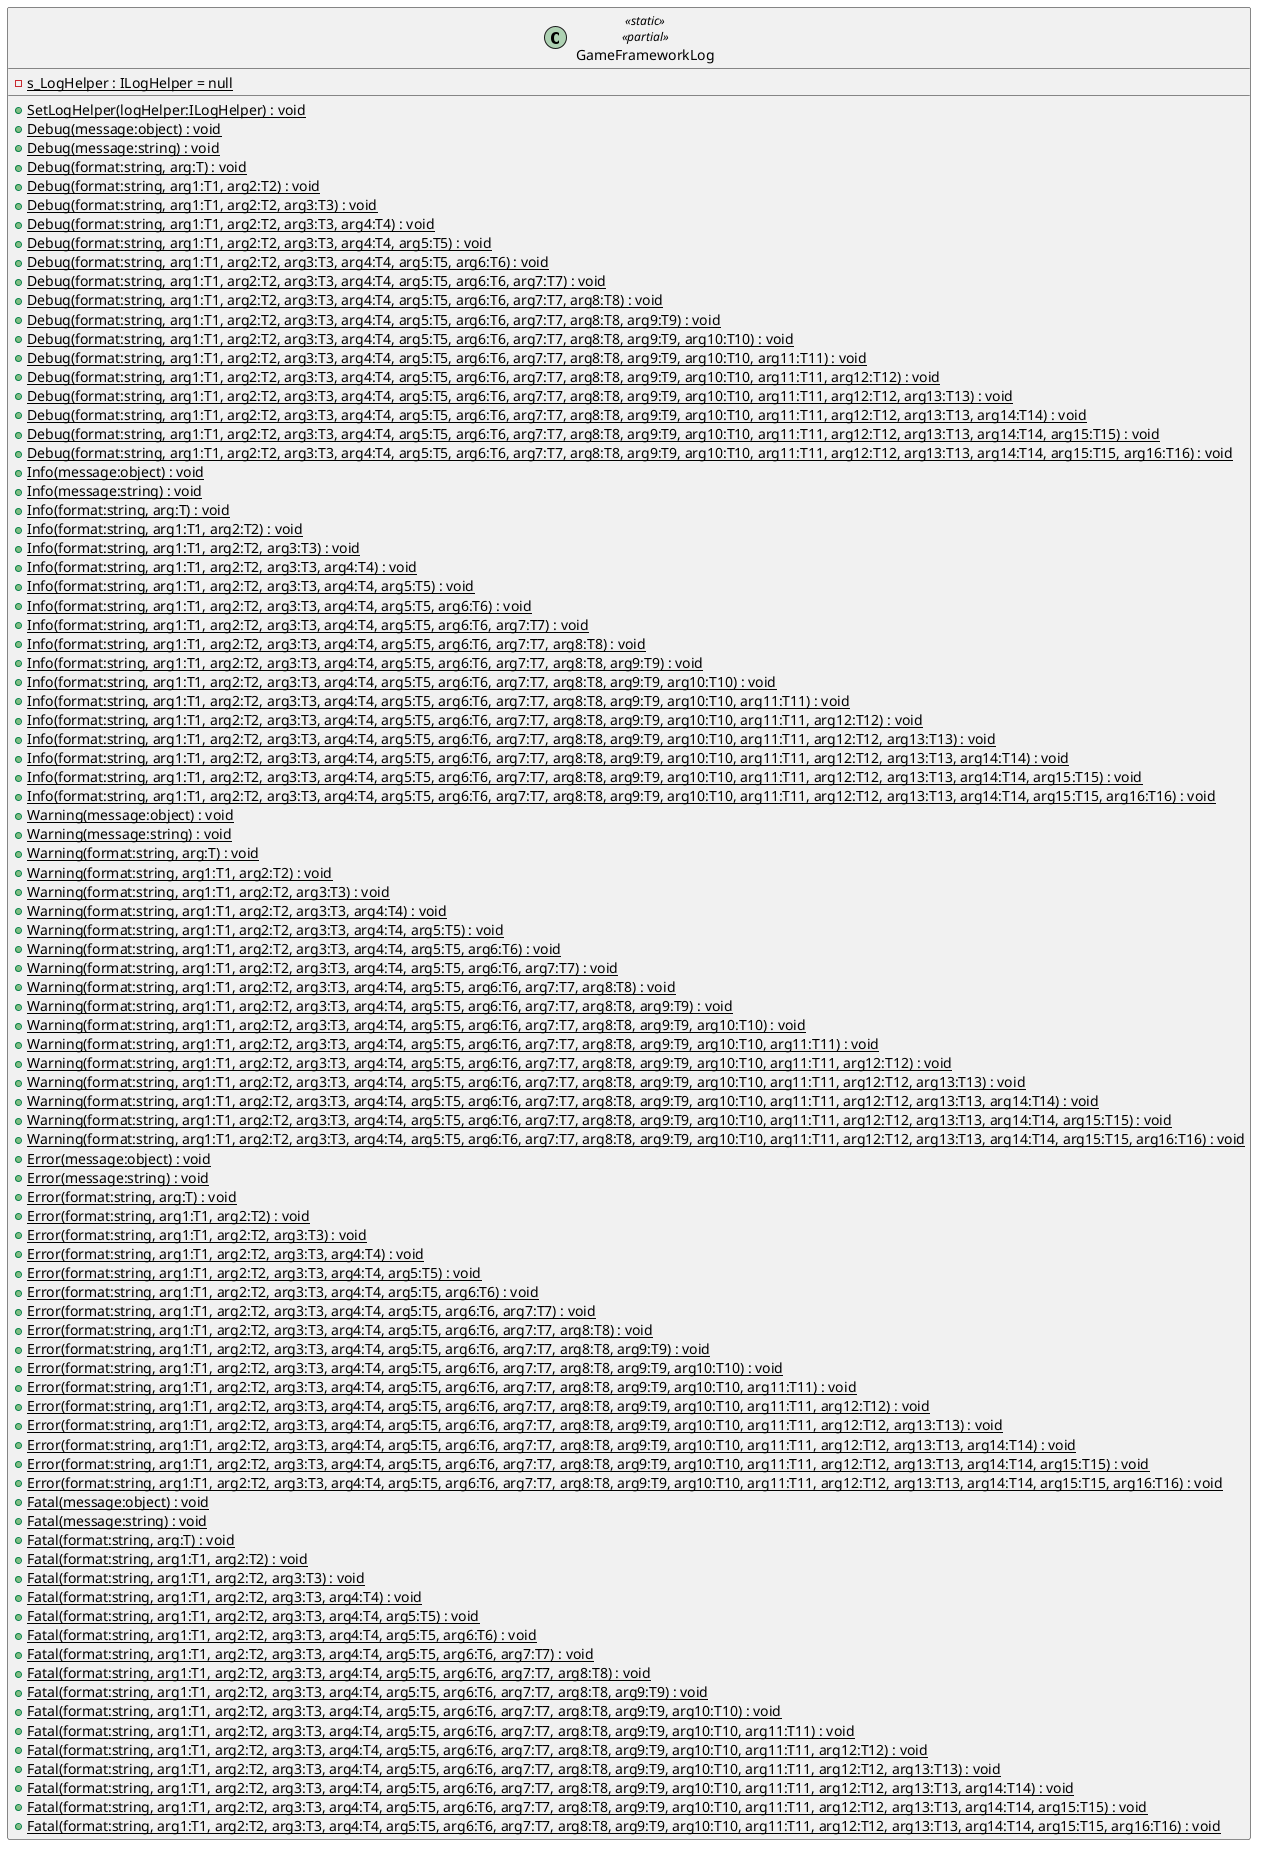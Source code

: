 @startuml
class GameFrameworkLog <<static>> <<partial>> {
    - {static} s_LogHelper : ILogHelper = null
    + {static} SetLogHelper(logHelper:ILogHelper) : void
    + {static} Debug(message:object) : void
    + {static} Debug(message:string) : void
    + {static} Debug(format:string, arg:T) : void
    + {static} Debug(format:string, arg1:T1, arg2:T2) : void
    + {static} Debug(format:string, arg1:T1, arg2:T2, arg3:T3) : void
    + {static} Debug(format:string, arg1:T1, arg2:T2, arg3:T3, arg4:T4) : void
    + {static} Debug(format:string, arg1:T1, arg2:T2, arg3:T3, arg4:T4, arg5:T5) : void
    + {static} Debug(format:string, arg1:T1, arg2:T2, arg3:T3, arg4:T4, arg5:T5, arg6:T6) : void
    + {static} Debug(format:string, arg1:T1, arg2:T2, arg3:T3, arg4:T4, arg5:T5, arg6:T6, arg7:T7) : void
    + {static} Debug(format:string, arg1:T1, arg2:T2, arg3:T3, arg4:T4, arg5:T5, arg6:T6, arg7:T7, arg8:T8) : void
    + {static} Debug(format:string, arg1:T1, arg2:T2, arg3:T3, arg4:T4, arg5:T5, arg6:T6, arg7:T7, arg8:T8, arg9:T9) : void
    + {static} Debug(format:string, arg1:T1, arg2:T2, arg3:T3, arg4:T4, arg5:T5, arg6:T6, arg7:T7, arg8:T8, arg9:T9, arg10:T10) : void
    + {static} Debug(format:string, arg1:T1, arg2:T2, arg3:T3, arg4:T4, arg5:T5, arg6:T6, arg7:T7, arg8:T8, arg9:T9, arg10:T10, arg11:T11) : void
    + {static} Debug(format:string, arg1:T1, arg2:T2, arg3:T3, arg4:T4, arg5:T5, arg6:T6, arg7:T7, arg8:T8, arg9:T9, arg10:T10, arg11:T11, arg12:T12) : void
    + {static} Debug(format:string, arg1:T1, arg2:T2, arg3:T3, arg4:T4, arg5:T5, arg6:T6, arg7:T7, arg8:T8, arg9:T9, arg10:T10, arg11:T11, arg12:T12, arg13:T13) : void
    + {static} Debug(format:string, arg1:T1, arg2:T2, arg3:T3, arg4:T4, arg5:T5, arg6:T6, arg7:T7, arg8:T8, arg9:T9, arg10:T10, arg11:T11, arg12:T12, arg13:T13, arg14:T14) : void
    + {static} Debug(format:string, arg1:T1, arg2:T2, arg3:T3, arg4:T4, arg5:T5, arg6:T6, arg7:T7, arg8:T8, arg9:T9, arg10:T10, arg11:T11, arg12:T12, arg13:T13, arg14:T14, arg15:T15) : void
    + {static} Debug(format:string, arg1:T1, arg2:T2, arg3:T3, arg4:T4, arg5:T5, arg6:T6, arg7:T7, arg8:T8, arg9:T9, arg10:T10, arg11:T11, arg12:T12, arg13:T13, arg14:T14, arg15:T15, arg16:T16) : void
    + {static} Info(message:object) : void
    + {static} Info(message:string) : void
    + {static} Info(format:string, arg:T) : void
    + {static} Info(format:string, arg1:T1, arg2:T2) : void
    + {static} Info(format:string, arg1:T1, arg2:T2, arg3:T3) : void
    + {static} Info(format:string, arg1:T1, arg2:T2, arg3:T3, arg4:T4) : void
    + {static} Info(format:string, arg1:T1, arg2:T2, arg3:T3, arg4:T4, arg5:T5) : void
    + {static} Info(format:string, arg1:T1, arg2:T2, arg3:T3, arg4:T4, arg5:T5, arg6:T6) : void
    + {static} Info(format:string, arg1:T1, arg2:T2, arg3:T3, arg4:T4, arg5:T5, arg6:T6, arg7:T7) : void
    + {static} Info(format:string, arg1:T1, arg2:T2, arg3:T3, arg4:T4, arg5:T5, arg6:T6, arg7:T7, arg8:T8) : void
    + {static} Info(format:string, arg1:T1, arg2:T2, arg3:T3, arg4:T4, arg5:T5, arg6:T6, arg7:T7, arg8:T8, arg9:T9) : void
    + {static} Info(format:string, arg1:T1, arg2:T2, arg3:T3, arg4:T4, arg5:T5, arg6:T6, arg7:T7, arg8:T8, arg9:T9, arg10:T10) : void
    + {static} Info(format:string, arg1:T1, arg2:T2, arg3:T3, arg4:T4, arg5:T5, arg6:T6, arg7:T7, arg8:T8, arg9:T9, arg10:T10, arg11:T11) : void
    + {static} Info(format:string, arg1:T1, arg2:T2, arg3:T3, arg4:T4, arg5:T5, arg6:T6, arg7:T7, arg8:T8, arg9:T9, arg10:T10, arg11:T11, arg12:T12) : void
    + {static} Info(format:string, arg1:T1, arg2:T2, arg3:T3, arg4:T4, arg5:T5, arg6:T6, arg7:T7, arg8:T8, arg9:T9, arg10:T10, arg11:T11, arg12:T12, arg13:T13) : void
    + {static} Info(format:string, arg1:T1, arg2:T2, arg3:T3, arg4:T4, arg5:T5, arg6:T6, arg7:T7, arg8:T8, arg9:T9, arg10:T10, arg11:T11, arg12:T12, arg13:T13, arg14:T14) : void
    + {static} Info(format:string, arg1:T1, arg2:T2, arg3:T3, arg4:T4, arg5:T5, arg6:T6, arg7:T7, arg8:T8, arg9:T9, arg10:T10, arg11:T11, arg12:T12, arg13:T13, arg14:T14, arg15:T15) : void
    + {static} Info(format:string, arg1:T1, arg2:T2, arg3:T3, arg4:T4, arg5:T5, arg6:T6, arg7:T7, arg8:T8, arg9:T9, arg10:T10, arg11:T11, arg12:T12, arg13:T13, arg14:T14, arg15:T15, arg16:T16) : void
    + {static} Warning(message:object) : void
    + {static} Warning(message:string) : void
    + {static} Warning(format:string, arg:T) : void
    + {static} Warning(format:string, arg1:T1, arg2:T2) : void
    + {static} Warning(format:string, arg1:T1, arg2:T2, arg3:T3) : void
    + {static} Warning(format:string, arg1:T1, arg2:T2, arg3:T3, arg4:T4) : void
    + {static} Warning(format:string, arg1:T1, arg2:T2, arg3:T3, arg4:T4, arg5:T5) : void
    + {static} Warning(format:string, arg1:T1, arg2:T2, arg3:T3, arg4:T4, arg5:T5, arg6:T6) : void
    + {static} Warning(format:string, arg1:T1, arg2:T2, arg3:T3, arg4:T4, arg5:T5, arg6:T6, arg7:T7) : void
    + {static} Warning(format:string, arg1:T1, arg2:T2, arg3:T3, arg4:T4, arg5:T5, arg6:T6, arg7:T7, arg8:T8) : void
    + {static} Warning(format:string, arg1:T1, arg2:T2, arg3:T3, arg4:T4, arg5:T5, arg6:T6, arg7:T7, arg8:T8, arg9:T9) : void
    + {static} Warning(format:string, arg1:T1, arg2:T2, arg3:T3, arg4:T4, arg5:T5, arg6:T6, arg7:T7, arg8:T8, arg9:T9, arg10:T10) : void
    + {static} Warning(format:string, arg1:T1, arg2:T2, arg3:T3, arg4:T4, arg5:T5, arg6:T6, arg7:T7, arg8:T8, arg9:T9, arg10:T10, arg11:T11) : void
    + {static} Warning(format:string, arg1:T1, arg2:T2, arg3:T3, arg4:T4, arg5:T5, arg6:T6, arg7:T7, arg8:T8, arg9:T9, arg10:T10, arg11:T11, arg12:T12) : void
    + {static} Warning(format:string, arg1:T1, arg2:T2, arg3:T3, arg4:T4, arg5:T5, arg6:T6, arg7:T7, arg8:T8, arg9:T9, arg10:T10, arg11:T11, arg12:T12, arg13:T13) : void
    + {static} Warning(format:string, arg1:T1, arg2:T2, arg3:T3, arg4:T4, arg5:T5, arg6:T6, arg7:T7, arg8:T8, arg9:T9, arg10:T10, arg11:T11, arg12:T12, arg13:T13, arg14:T14) : void
    + {static} Warning(format:string, arg1:T1, arg2:T2, arg3:T3, arg4:T4, arg5:T5, arg6:T6, arg7:T7, arg8:T8, arg9:T9, arg10:T10, arg11:T11, arg12:T12, arg13:T13, arg14:T14, arg15:T15) : void
    + {static} Warning(format:string, arg1:T1, arg2:T2, arg3:T3, arg4:T4, arg5:T5, arg6:T6, arg7:T7, arg8:T8, arg9:T9, arg10:T10, arg11:T11, arg12:T12, arg13:T13, arg14:T14, arg15:T15, arg16:T16) : void
    + {static} Error(message:object) : void
    + {static} Error(message:string) : void
    + {static} Error(format:string, arg:T) : void
    + {static} Error(format:string, arg1:T1, arg2:T2) : void
    + {static} Error(format:string, arg1:T1, arg2:T2, arg3:T3) : void
    + {static} Error(format:string, arg1:T1, arg2:T2, arg3:T3, arg4:T4) : void
    + {static} Error(format:string, arg1:T1, arg2:T2, arg3:T3, arg4:T4, arg5:T5) : void
    + {static} Error(format:string, arg1:T1, arg2:T2, arg3:T3, arg4:T4, arg5:T5, arg6:T6) : void
    + {static} Error(format:string, arg1:T1, arg2:T2, arg3:T3, arg4:T4, arg5:T5, arg6:T6, arg7:T7) : void
    + {static} Error(format:string, arg1:T1, arg2:T2, arg3:T3, arg4:T4, arg5:T5, arg6:T6, arg7:T7, arg8:T8) : void
    + {static} Error(format:string, arg1:T1, arg2:T2, arg3:T3, arg4:T4, arg5:T5, arg6:T6, arg7:T7, arg8:T8, arg9:T9) : void
    + {static} Error(format:string, arg1:T1, arg2:T2, arg3:T3, arg4:T4, arg5:T5, arg6:T6, arg7:T7, arg8:T8, arg9:T9, arg10:T10) : void
    + {static} Error(format:string, arg1:T1, arg2:T2, arg3:T3, arg4:T4, arg5:T5, arg6:T6, arg7:T7, arg8:T8, arg9:T9, arg10:T10, arg11:T11) : void
    + {static} Error(format:string, arg1:T1, arg2:T2, arg3:T3, arg4:T4, arg5:T5, arg6:T6, arg7:T7, arg8:T8, arg9:T9, arg10:T10, arg11:T11, arg12:T12) : void
    + {static} Error(format:string, arg1:T1, arg2:T2, arg3:T3, arg4:T4, arg5:T5, arg6:T6, arg7:T7, arg8:T8, arg9:T9, arg10:T10, arg11:T11, arg12:T12, arg13:T13) : void
    + {static} Error(format:string, arg1:T1, arg2:T2, arg3:T3, arg4:T4, arg5:T5, arg6:T6, arg7:T7, arg8:T8, arg9:T9, arg10:T10, arg11:T11, arg12:T12, arg13:T13, arg14:T14) : void
    + {static} Error(format:string, arg1:T1, arg2:T2, arg3:T3, arg4:T4, arg5:T5, arg6:T6, arg7:T7, arg8:T8, arg9:T9, arg10:T10, arg11:T11, arg12:T12, arg13:T13, arg14:T14, arg15:T15) : void
    + {static} Error(format:string, arg1:T1, arg2:T2, arg3:T3, arg4:T4, arg5:T5, arg6:T6, arg7:T7, arg8:T8, arg9:T9, arg10:T10, arg11:T11, arg12:T12, arg13:T13, arg14:T14, arg15:T15, arg16:T16) : void
    + {static} Fatal(message:object) : void
    + {static} Fatal(message:string) : void
    + {static} Fatal(format:string, arg:T) : void
    + {static} Fatal(format:string, arg1:T1, arg2:T2) : void
    + {static} Fatal(format:string, arg1:T1, arg2:T2, arg3:T3) : void
    + {static} Fatal(format:string, arg1:T1, arg2:T2, arg3:T3, arg4:T4) : void
    + {static} Fatal(format:string, arg1:T1, arg2:T2, arg3:T3, arg4:T4, arg5:T5) : void
    + {static} Fatal(format:string, arg1:T1, arg2:T2, arg3:T3, arg4:T4, arg5:T5, arg6:T6) : void
    + {static} Fatal(format:string, arg1:T1, arg2:T2, arg3:T3, arg4:T4, arg5:T5, arg6:T6, arg7:T7) : void
    + {static} Fatal(format:string, arg1:T1, arg2:T2, arg3:T3, arg4:T4, arg5:T5, arg6:T6, arg7:T7, arg8:T8) : void
    + {static} Fatal(format:string, arg1:T1, arg2:T2, arg3:T3, arg4:T4, arg5:T5, arg6:T6, arg7:T7, arg8:T8, arg9:T9) : void
    + {static} Fatal(format:string, arg1:T1, arg2:T2, arg3:T3, arg4:T4, arg5:T5, arg6:T6, arg7:T7, arg8:T8, arg9:T9, arg10:T10) : void
    + {static} Fatal(format:string, arg1:T1, arg2:T2, arg3:T3, arg4:T4, arg5:T5, arg6:T6, arg7:T7, arg8:T8, arg9:T9, arg10:T10, arg11:T11) : void
    + {static} Fatal(format:string, arg1:T1, arg2:T2, arg3:T3, arg4:T4, arg5:T5, arg6:T6, arg7:T7, arg8:T8, arg9:T9, arg10:T10, arg11:T11, arg12:T12) : void
    + {static} Fatal(format:string, arg1:T1, arg2:T2, arg3:T3, arg4:T4, arg5:T5, arg6:T6, arg7:T7, arg8:T8, arg9:T9, arg10:T10, arg11:T11, arg12:T12, arg13:T13) : void
    + {static} Fatal(format:string, arg1:T1, arg2:T2, arg3:T3, arg4:T4, arg5:T5, arg6:T6, arg7:T7, arg8:T8, arg9:T9, arg10:T10, arg11:T11, arg12:T12, arg13:T13, arg14:T14) : void
    + {static} Fatal(format:string, arg1:T1, arg2:T2, arg3:T3, arg4:T4, arg5:T5, arg6:T6, arg7:T7, arg8:T8, arg9:T9, arg10:T10, arg11:T11, arg12:T12, arg13:T13, arg14:T14, arg15:T15) : void
    + {static} Fatal(format:string, arg1:T1, arg2:T2, arg3:T3, arg4:T4, arg5:T5, arg6:T6, arg7:T7, arg8:T8, arg9:T9, arg10:T10, arg11:T11, arg12:T12, arg13:T13, arg14:T14, arg15:T15, arg16:T16) : void
}
@enduml

